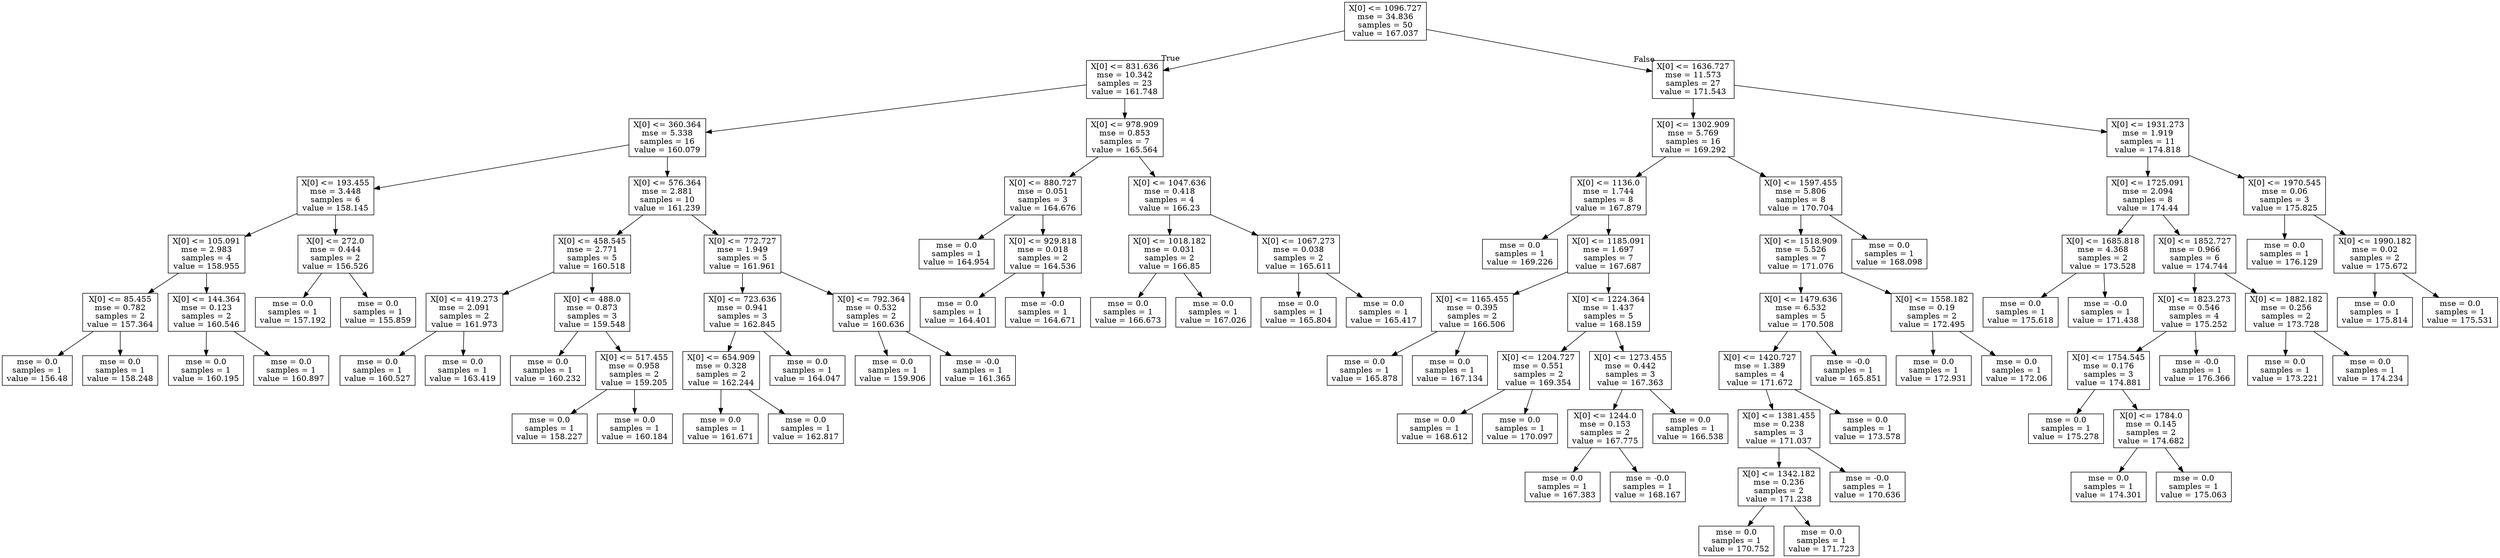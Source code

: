 digraph Tree {
node [shape=box] ;
0 [label="X[0] <= 1096.727\nmse = 34.836\nsamples = 50\nvalue = 167.037"] ;
1 [label="X[0] <= 831.636\nmse = 10.342\nsamples = 23\nvalue = 161.748"] ;
0 -> 1 [labeldistance=2.5, labelangle=45, headlabel="True"] ;
2 [label="X[0] <= 360.364\nmse = 5.338\nsamples = 16\nvalue = 160.079"] ;
1 -> 2 ;
3 [label="X[0] <= 193.455\nmse = 3.448\nsamples = 6\nvalue = 158.145"] ;
2 -> 3 ;
4 [label="X[0] <= 105.091\nmse = 2.983\nsamples = 4\nvalue = 158.955"] ;
3 -> 4 ;
5 [label="X[0] <= 85.455\nmse = 0.782\nsamples = 2\nvalue = 157.364"] ;
4 -> 5 ;
6 [label="mse = 0.0\nsamples = 1\nvalue = 156.48"] ;
5 -> 6 ;
7 [label="mse = 0.0\nsamples = 1\nvalue = 158.248"] ;
5 -> 7 ;
8 [label="X[0] <= 144.364\nmse = 0.123\nsamples = 2\nvalue = 160.546"] ;
4 -> 8 ;
9 [label="mse = 0.0\nsamples = 1\nvalue = 160.195"] ;
8 -> 9 ;
10 [label="mse = 0.0\nsamples = 1\nvalue = 160.897"] ;
8 -> 10 ;
11 [label="X[0] <= 272.0\nmse = 0.444\nsamples = 2\nvalue = 156.526"] ;
3 -> 11 ;
12 [label="mse = 0.0\nsamples = 1\nvalue = 157.192"] ;
11 -> 12 ;
13 [label="mse = 0.0\nsamples = 1\nvalue = 155.859"] ;
11 -> 13 ;
14 [label="X[0] <= 576.364\nmse = 2.881\nsamples = 10\nvalue = 161.239"] ;
2 -> 14 ;
15 [label="X[0] <= 458.545\nmse = 2.771\nsamples = 5\nvalue = 160.518"] ;
14 -> 15 ;
16 [label="X[0] <= 419.273\nmse = 2.091\nsamples = 2\nvalue = 161.973"] ;
15 -> 16 ;
17 [label="mse = 0.0\nsamples = 1\nvalue = 160.527"] ;
16 -> 17 ;
18 [label="mse = 0.0\nsamples = 1\nvalue = 163.419"] ;
16 -> 18 ;
19 [label="X[0] <= 488.0\nmse = 0.873\nsamples = 3\nvalue = 159.548"] ;
15 -> 19 ;
20 [label="mse = 0.0\nsamples = 1\nvalue = 160.232"] ;
19 -> 20 ;
21 [label="X[0] <= 517.455\nmse = 0.958\nsamples = 2\nvalue = 159.205"] ;
19 -> 21 ;
22 [label="mse = 0.0\nsamples = 1\nvalue = 158.227"] ;
21 -> 22 ;
23 [label="mse = 0.0\nsamples = 1\nvalue = 160.184"] ;
21 -> 23 ;
24 [label="X[0] <= 772.727\nmse = 1.949\nsamples = 5\nvalue = 161.961"] ;
14 -> 24 ;
25 [label="X[0] <= 723.636\nmse = 0.941\nsamples = 3\nvalue = 162.845"] ;
24 -> 25 ;
26 [label="X[0] <= 654.909\nmse = 0.328\nsamples = 2\nvalue = 162.244"] ;
25 -> 26 ;
27 [label="mse = 0.0\nsamples = 1\nvalue = 161.671"] ;
26 -> 27 ;
28 [label="mse = 0.0\nsamples = 1\nvalue = 162.817"] ;
26 -> 28 ;
29 [label="mse = 0.0\nsamples = 1\nvalue = 164.047"] ;
25 -> 29 ;
30 [label="X[0] <= 792.364\nmse = 0.532\nsamples = 2\nvalue = 160.636"] ;
24 -> 30 ;
31 [label="mse = 0.0\nsamples = 1\nvalue = 159.906"] ;
30 -> 31 ;
32 [label="mse = -0.0\nsamples = 1\nvalue = 161.365"] ;
30 -> 32 ;
33 [label="X[0] <= 978.909\nmse = 0.853\nsamples = 7\nvalue = 165.564"] ;
1 -> 33 ;
34 [label="X[0] <= 880.727\nmse = 0.051\nsamples = 3\nvalue = 164.676"] ;
33 -> 34 ;
35 [label="mse = 0.0\nsamples = 1\nvalue = 164.954"] ;
34 -> 35 ;
36 [label="X[0] <= 929.818\nmse = 0.018\nsamples = 2\nvalue = 164.536"] ;
34 -> 36 ;
37 [label="mse = 0.0\nsamples = 1\nvalue = 164.401"] ;
36 -> 37 ;
38 [label="mse = -0.0\nsamples = 1\nvalue = 164.671"] ;
36 -> 38 ;
39 [label="X[0] <= 1047.636\nmse = 0.418\nsamples = 4\nvalue = 166.23"] ;
33 -> 39 ;
40 [label="X[0] <= 1018.182\nmse = 0.031\nsamples = 2\nvalue = 166.85"] ;
39 -> 40 ;
41 [label="mse = 0.0\nsamples = 1\nvalue = 166.673"] ;
40 -> 41 ;
42 [label="mse = 0.0\nsamples = 1\nvalue = 167.026"] ;
40 -> 42 ;
43 [label="X[0] <= 1067.273\nmse = 0.038\nsamples = 2\nvalue = 165.611"] ;
39 -> 43 ;
44 [label="mse = 0.0\nsamples = 1\nvalue = 165.804"] ;
43 -> 44 ;
45 [label="mse = 0.0\nsamples = 1\nvalue = 165.417"] ;
43 -> 45 ;
46 [label="X[0] <= 1636.727\nmse = 11.573\nsamples = 27\nvalue = 171.543"] ;
0 -> 46 [labeldistance=2.5, labelangle=-45, headlabel="False"] ;
47 [label="X[0] <= 1302.909\nmse = 5.769\nsamples = 16\nvalue = 169.292"] ;
46 -> 47 ;
48 [label="X[0] <= 1136.0\nmse = 1.744\nsamples = 8\nvalue = 167.879"] ;
47 -> 48 ;
49 [label="mse = 0.0\nsamples = 1\nvalue = 169.226"] ;
48 -> 49 ;
50 [label="X[0] <= 1185.091\nmse = 1.697\nsamples = 7\nvalue = 167.687"] ;
48 -> 50 ;
51 [label="X[0] <= 1165.455\nmse = 0.395\nsamples = 2\nvalue = 166.506"] ;
50 -> 51 ;
52 [label="mse = 0.0\nsamples = 1\nvalue = 165.878"] ;
51 -> 52 ;
53 [label="mse = 0.0\nsamples = 1\nvalue = 167.134"] ;
51 -> 53 ;
54 [label="X[0] <= 1224.364\nmse = 1.437\nsamples = 5\nvalue = 168.159"] ;
50 -> 54 ;
55 [label="X[0] <= 1204.727\nmse = 0.551\nsamples = 2\nvalue = 169.354"] ;
54 -> 55 ;
56 [label="mse = 0.0\nsamples = 1\nvalue = 168.612"] ;
55 -> 56 ;
57 [label="mse = 0.0\nsamples = 1\nvalue = 170.097"] ;
55 -> 57 ;
58 [label="X[0] <= 1273.455\nmse = 0.442\nsamples = 3\nvalue = 167.363"] ;
54 -> 58 ;
59 [label="X[0] <= 1244.0\nmse = 0.153\nsamples = 2\nvalue = 167.775"] ;
58 -> 59 ;
60 [label="mse = 0.0\nsamples = 1\nvalue = 167.383"] ;
59 -> 60 ;
61 [label="mse = -0.0\nsamples = 1\nvalue = 168.167"] ;
59 -> 61 ;
62 [label="mse = 0.0\nsamples = 1\nvalue = 166.538"] ;
58 -> 62 ;
63 [label="X[0] <= 1597.455\nmse = 5.806\nsamples = 8\nvalue = 170.704"] ;
47 -> 63 ;
64 [label="X[0] <= 1518.909\nmse = 5.526\nsamples = 7\nvalue = 171.076"] ;
63 -> 64 ;
65 [label="X[0] <= 1479.636\nmse = 6.532\nsamples = 5\nvalue = 170.508"] ;
64 -> 65 ;
66 [label="X[0] <= 1420.727\nmse = 1.389\nsamples = 4\nvalue = 171.672"] ;
65 -> 66 ;
67 [label="X[0] <= 1381.455\nmse = 0.238\nsamples = 3\nvalue = 171.037"] ;
66 -> 67 ;
68 [label="X[0] <= 1342.182\nmse = 0.236\nsamples = 2\nvalue = 171.238"] ;
67 -> 68 ;
69 [label="mse = 0.0\nsamples = 1\nvalue = 170.752"] ;
68 -> 69 ;
70 [label="mse = 0.0\nsamples = 1\nvalue = 171.723"] ;
68 -> 70 ;
71 [label="mse = -0.0\nsamples = 1\nvalue = 170.636"] ;
67 -> 71 ;
72 [label="mse = 0.0\nsamples = 1\nvalue = 173.578"] ;
66 -> 72 ;
73 [label="mse = -0.0\nsamples = 1\nvalue = 165.851"] ;
65 -> 73 ;
74 [label="X[0] <= 1558.182\nmse = 0.19\nsamples = 2\nvalue = 172.495"] ;
64 -> 74 ;
75 [label="mse = 0.0\nsamples = 1\nvalue = 172.931"] ;
74 -> 75 ;
76 [label="mse = 0.0\nsamples = 1\nvalue = 172.06"] ;
74 -> 76 ;
77 [label="mse = 0.0\nsamples = 1\nvalue = 168.098"] ;
63 -> 77 ;
78 [label="X[0] <= 1931.273\nmse = 1.919\nsamples = 11\nvalue = 174.818"] ;
46 -> 78 ;
79 [label="X[0] <= 1725.091\nmse = 2.094\nsamples = 8\nvalue = 174.44"] ;
78 -> 79 ;
80 [label="X[0] <= 1685.818\nmse = 4.368\nsamples = 2\nvalue = 173.528"] ;
79 -> 80 ;
81 [label="mse = 0.0\nsamples = 1\nvalue = 175.618"] ;
80 -> 81 ;
82 [label="mse = -0.0\nsamples = 1\nvalue = 171.438"] ;
80 -> 82 ;
83 [label="X[0] <= 1852.727\nmse = 0.966\nsamples = 6\nvalue = 174.744"] ;
79 -> 83 ;
84 [label="X[0] <= 1823.273\nmse = 0.546\nsamples = 4\nvalue = 175.252"] ;
83 -> 84 ;
85 [label="X[0] <= 1754.545\nmse = 0.176\nsamples = 3\nvalue = 174.881"] ;
84 -> 85 ;
86 [label="mse = 0.0\nsamples = 1\nvalue = 175.278"] ;
85 -> 86 ;
87 [label="X[0] <= 1784.0\nmse = 0.145\nsamples = 2\nvalue = 174.682"] ;
85 -> 87 ;
88 [label="mse = 0.0\nsamples = 1\nvalue = 174.301"] ;
87 -> 88 ;
89 [label="mse = 0.0\nsamples = 1\nvalue = 175.063"] ;
87 -> 89 ;
90 [label="mse = -0.0\nsamples = 1\nvalue = 176.366"] ;
84 -> 90 ;
91 [label="X[0] <= 1882.182\nmse = 0.256\nsamples = 2\nvalue = 173.728"] ;
83 -> 91 ;
92 [label="mse = 0.0\nsamples = 1\nvalue = 173.221"] ;
91 -> 92 ;
93 [label="mse = 0.0\nsamples = 1\nvalue = 174.234"] ;
91 -> 93 ;
94 [label="X[0] <= 1970.545\nmse = 0.06\nsamples = 3\nvalue = 175.825"] ;
78 -> 94 ;
95 [label="mse = 0.0\nsamples = 1\nvalue = 176.129"] ;
94 -> 95 ;
96 [label="X[0] <= 1990.182\nmse = 0.02\nsamples = 2\nvalue = 175.672"] ;
94 -> 96 ;
97 [label="mse = 0.0\nsamples = 1\nvalue = 175.814"] ;
96 -> 97 ;
98 [label="mse = 0.0\nsamples = 1\nvalue = 175.531"] ;
96 -> 98 ;
}